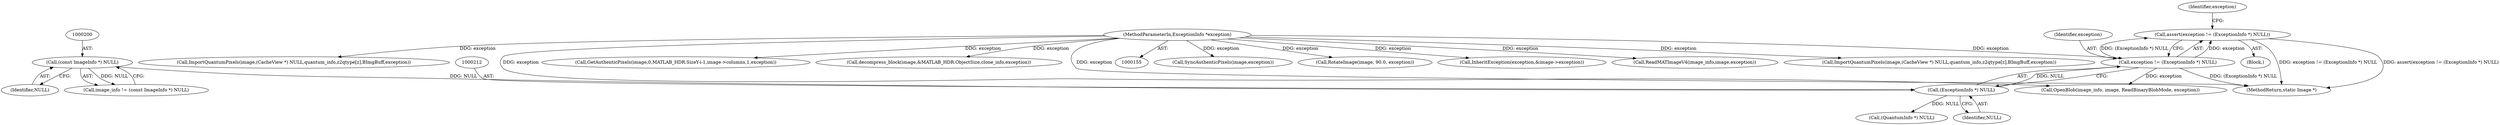 digraph "0_ImageMagick_e5c063a1007506ba69e97a35effcdef944421c89@API" {
"1000208" [label="(Call,assert(exception != (ExceptionInfo *) NULL))"];
"1000209" [label="(Call,exception != (ExceptionInfo *) NULL)"];
"1000157" [label="(MethodParameterIn,ExceptionInfo *exception)"];
"1000211" [label="(Call,(ExceptionInfo *) NULL)"];
"1000199" [label="(Call,(const ImageInfo *) NULL)"];
"1000197" [label="(Call,image_info != (const ImageInfo *) NULL)"];
"1001409" [label="(Call,SyncAuthenticPixels(image,exception))"];
"1000210" [label="(Identifier,exception)"];
"1000217" [label="(Identifier,exception)"];
"1000201" [label="(Identifier,NULL)"];
"1001581" [label="(Call,RotateImage(image, 90.0, exception))"];
"1000157" [label="(MethodParameterIn,ExceptionInfo *exception)"];
"1001130" [label="(Call,InheritException(exception,&image->exception))"];
"1000228" [label="(Call,(QuantumInfo *) NULL)"];
"1000287" [label="(Call,ReadMATImageV4(image_info,image,exception))"];
"1000158" [label="(Block,)"];
"1000209" [label="(Call,exception != (ExceptionInfo *) NULL)"];
"1001369" [label="(Call,ImportQuantumPixels(image,(CacheView *) NULL,quantum_info,z2qtype[z],BImgBuff,exception))"];
"1001916" [label="(MethodReturn,static Image *)"];
"1000199" [label="(Call,(const ImageInfo *) NULL)"];
"1000211" [label="(Call,(ExceptionInfo *) NULL)"];
"1001333" [label="(Call,ImportQuantumPixels(image,(CacheView *) NULL,quantum_info,z2qtype[z],BImgBuff,exception))"];
"1000237" [label="(Call,OpenBlob(image_info, image, ReadBinaryBlobMode, exception))"];
"1001241" [label="(Call,GetAuthenticPixels(image,0,MATLAB_HDR.SizeY-i-1,image->columns,1,exception))"];
"1000491" [label="(Call,decompress_block(image,&MATLAB_HDR.ObjectSize,clone_info,exception))"];
"1000208" [label="(Call,assert(exception != (ExceptionInfo *) NULL))"];
"1000213" [label="(Identifier,NULL)"];
"1000208" -> "1000158"  [label="AST: "];
"1000208" -> "1000209"  [label="CFG: "];
"1000209" -> "1000208"  [label="AST: "];
"1000217" -> "1000208"  [label="CFG: "];
"1000208" -> "1001916"  [label="DDG: exception != (ExceptionInfo *) NULL"];
"1000208" -> "1001916"  [label="DDG: assert(exception != (ExceptionInfo *) NULL)"];
"1000209" -> "1000208"  [label="DDG: exception"];
"1000209" -> "1000208"  [label="DDG: (ExceptionInfo *) NULL"];
"1000209" -> "1000211"  [label="CFG: "];
"1000210" -> "1000209"  [label="AST: "];
"1000211" -> "1000209"  [label="AST: "];
"1000209" -> "1001916"  [label="DDG: (ExceptionInfo *) NULL"];
"1000157" -> "1000209"  [label="DDG: exception"];
"1000211" -> "1000209"  [label="DDG: NULL"];
"1000209" -> "1000237"  [label="DDG: exception"];
"1000157" -> "1000155"  [label="AST: "];
"1000157" -> "1001916"  [label="DDG: exception"];
"1000157" -> "1000237"  [label="DDG: exception"];
"1000157" -> "1000287"  [label="DDG: exception"];
"1000157" -> "1000491"  [label="DDG: exception"];
"1000157" -> "1001130"  [label="DDG: exception"];
"1000157" -> "1001241"  [label="DDG: exception"];
"1000157" -> "1001333"  [label="DDG: exception"];
"1000157" -> "1001369"  [label="DDG: exception"];
"1000157" -> "1001409"  [label="DDG: exception"];
"1000157" -> "1001581"  [label="DDG: exception"];
"1000211" -> "1000213"  [label="CFG: "];
"1000212" -> "1000211"  [label="AST: "];
"1000213" -> "1000211"  [label="AST: "];
"1000199" -> "1000211"  [label="DDG: NULL"];
"1000211" -> "1000228"  [label="DDG: NULL"];
"1000199" -> "1000197"  [label="AST: "];
"1000199" -> "1000201"  [label="CFG: "];
"1000200" -> "1000199"  [label="AST: "];
"1000201" -> "1000199"  [label="AST: "];
"1000197" -> "1000199"  [label="CFG: "];
"1000199" -> "1000197"  [label="DDG: NULL"];
}
